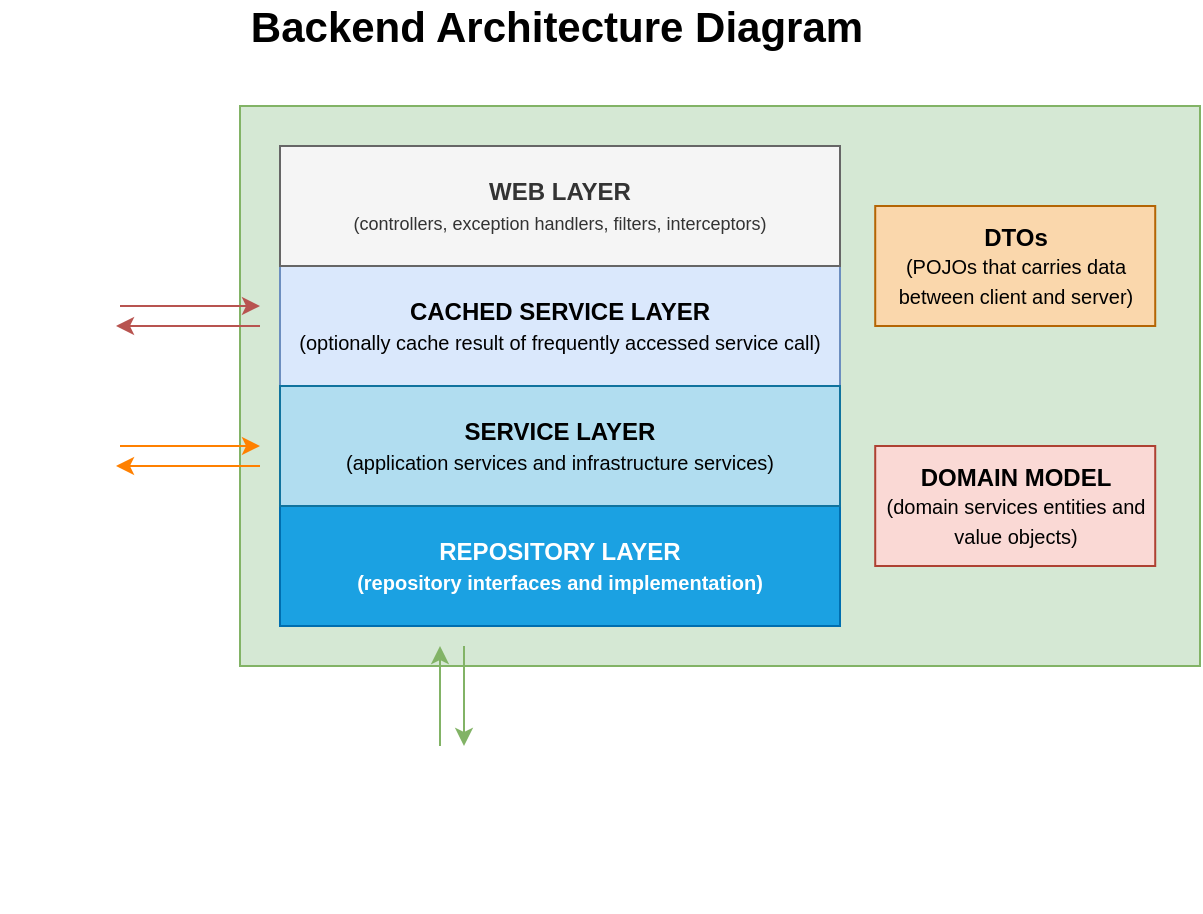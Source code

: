 <mxfile version="13.7.9" type="device"><diagram id="RBhJktNMPiMLyPZO4eDx" name="Page-1"><mxGraphModel dx="1566" dy="1059" grid="1" gridSize="10" guides="1" tooltips="1" connect="1" arrows="1" fold="1" page="1" pageScale="1" pageWidth="827" pageHeight="1169" math="0" shadow="0"><root><mxCell id="0"/><mxCell id="1" parent="0"/><mxCell id="pQHE0f_BFGnwooMeUVJS-54" value="" style="rounded=0;whiteSpace=wrap;html=1;fillColor=#d5e8d4;strokeColor=#82b366;" parent="1" vertex="1"><mxGeometry x="340" y="220" width="480" height="280" as="geometry"/></mxCell><mxCell id="pQHE0f_BFGnwooMeUVJS-1" value="&lt;b&gt;CACHED SERVICE LAYER&lt;/b&gt;&lt;br&gt;&lt;font style=&quot;font-size: 10px&quot;&gt;(optionally cache result of frequently accessed service call)&lt;/font&gt;" style="rounded=0;whiteSpace=wrap;html=1;fillColor=#dae8fc;strokeColor=#6c8ebf;" parent="1" vertex="1"><mxGeometry x="360" y="300" width="280" height="60" as="geometry"/></mxCell><mxCell id="pQHE0f_BFGnwooMeUVJS-2" value="&lt;b&gt;REPOSITORY LAYER&lt;br&gt;&lt;font style=&quot;font-size: 10px&quot;&gt;(repository interfaces and implementation)&lt;/font&gt;&lt;br&gt;&lt;/b&gt;" style="rounded=0;whiteSpace=wrap;html=1;fillColor=#1ba1e2;strokeColor=#006EAF;fontColor=#ffffff;" parent="1" vertex="1"><mxGeometry x="360" y="420" width="280" height="60" as="geometry"/></mxCell><mxCell id="pQHE0f_BFGnwooMeUVJS-3" value="&lt;b&gt;WEB LAYER&lt;/b&gt;&lt;br&gt;&lt;font style=&quot;font-size: 9px&quot;&gt;(controllers, exception handlers, filters, interceptors)&lt;/font&gt;" style="whiteSpace=wrap;html=1;fillColor=#f5f5f5;strokeColor=#666666;fontColor=#333333;" parent="1" vertex="1"><mxGeometry x="360" y="240" width="280" height="60" as="geometry"/></mxCell><mxCell id="pQHE0f_BFGnwooMeUVJS-4" value="&lt;b&gt;DTOs&lt;/b&gt;&lt;br&gt;&lt;div style=&quot;text-align: center&quot;&gt;&lt;font style=&quot;font-size: 10px&quot;&gt;(POJOs that carries data between client and server)&lt;/font&gt;&lt;/div&gt;" style="whiteSpace=wrap;html=1;fillColor=#fad7ac;strokeColor=#b46504;" parent="1" vertex="1"><mxGeometry x="657.61" y="270" width="140" height="60" as="geometry"/></mxCell><mxCell id="pQHE0f_BFGnwooMeUVJS-5" value="&lt;b&gt;DOMAIN MODEL&lt;br&gt;&lt;/b&gt;&lt;font style=&quot;font-size: 10px&quot;&gt;(domain services entities and value objects)&lt;/font&gt;" style="whiteSpace=wrap;html=1;fillColor=#fad9d5;strokeColor=#ae4132;" parent="1" vertex="1"><mxGeometry x="657.61" y="390" width="140" height="60" as="geometry"/></mxCell><mxCell id="pQHE0f_BFGnwooMeUVJS-14" value="" style="shape=image;imageAspect=0;aspect=fixed;verticalLabelPosition=bottom;verticalAlign=top;image=https://getdrawings.com/free-icon/mongodb-icon-62.png;" parent="1" vertex="1"><mxGeometry x="414" y="546" width="77" height="77" as="geometry"/></mxCell><mxCell id="pQHE0f_BFGnwooMeUVJS-21" value="&lt;b&gt;SERVICE LAYER&lt;/b&gt;&lt;br&gt;&lt;font style=&quot;font-size: 10px&quot;&gt;(application services and infrastructure services)&lt;/font&gt;" style="rounded=0;whiteSpace=wrap;html=1;fillColor=#b1ddf0;strokeColor=#10739e;" parent="1" vertex="1"><mxGeometry x="360" y="360" width="280" height="60" as="geometry"/></mxCell><mxCell id="pQHE0f_BFGnwooMeUVJS-26" value="" style="shape=image;imageAspect=0;aspect=fixed;verticalLabelPosition=bottom;verticalAlign=top;image=https://cdn4.iconfinder.com/data/icons/redis-2/1451/Untitled-2-512.png;" parent="1" vertex="1"><mxGeometry x="220" y="306" width="48" height="48" as="geometry"/></mxCell><mxCell id="pQHE0f_BFGnwooMeUVJS-36" value="" style="shape=image;imageAspect=0;aspect=fixed;verticalLabelPosition=bottom;verticalAlign=top;image=https://cdn.iconscout.com/icon/free/png-256/rabbitmq-282296.png;" parent="1" vertex="1"><mxGeometry x="220" y="366" width="48" height="48" as="geometry"/></mxCell><mxCell id="pQHE0f_BFGnwooMeUVJS-43" value="" style="endArrow=classic;html=1;fillColor=#f8cecc;strokeColor=#b85450;" parent="1" edge="1"><mxGeometry width="50" height="50" relative="1" as="geometry"><mxPoint x="280" y="320" as="sourcePoint"/><mxPoint x="350" y="320" as="targetPoint"/></mxGeometry></mxCell><mxCell id="pQHE0f_BFGnwooMeUVJS-45" value="" style="endArrow=classic;html=1;fillColor=#f8cecc;strokeColor=#b85450;" parent="1" edge="1"><mxGeometry width="50" height="50" relative="1" as="geometry"><mxPoint x="350" y="330" as="sourcePoint"/><mxPoint x="278" y="330" as="targetPoint"/></mxGeometry></mxCell><mxCell id="pQHE0f_BFGnwooMeUVJS-47" value="" style="endArrow=classic;html=1;fillColor=#f8cecc;strokeColor=#FF8000;" parent="1" edge="1"><mxGeometry width="50" height="50" relative="1" as="geometry"><mxPoint x="280" y="390" as="sourcePoint"/><mxPoint x="350" y="390" as="targetPoint"/></mxGeometry></mxCell><mxCell id="pQHE0f_BFGnwooMeUVJS-48" value="" style="endArrow=classic;html=1;fillColor=#f8cecc;strokeColor=#FF8000;" parent="1" edge="1"><mxGeometry width="50" height="50" relative="1" as="geometry"><mxPoint x="350" y="400" as="sourcePoint"/><mxPoint x="278" y="400" as="targetPoint"/></mxGeometry></mxCell><mxCell id="pQHE0f_BFGnwooMeUVJS-49" value="" style="endArrow=classic;html=1;fillColor=#d5e8d4;strokeColor=#82b366;" parent="1" edge="1"><mxGeometry width="50" height="50" relative="1" as="geometry"><mxPoint x="452" y="490" as="sourcePoint"/><mxPoint x="452" y="540" as="targetPoint"/></mxGeometry></mxCell><mxCell id="pQHE0f_BFGnwooMeUVJS-50" value="" style="endArrow=classic;html=1;fillColor=#d5e8d4;strokeColor=#82b366;" parent="1" edge="1"><mxGeometry width="50" height="50" relative="1" as="geometry"><mxPoint x="440" y="540" as="sourcePoint"/><mxPoint x="440" y="490" as="targetPoint"/></mxGeometry></mxCell><mxCell id="pQHE0f_BFGnwooMeUVJS-53" value="&lt;font size=&quot;1&quot;&gt;&lt;b style=&quot;font-size: 21px&quot;&gt;Backend Architecture Diagram&lt;/b&gt;&lt;/font&gt;" style="text;html=1;align=center;verticalAlign=middle;resizable=0;points=[];autosize=1;" parent="1" vertex="1"><mxGeometry x="337.61" y="170" width="320" height="20" as="geometry"/></mxCell><mxCell id="pQHE0f_BFGnwooMeUVJS-59" value="" style="shape=image;imageAspect=0;aspect=fixed;verticalLabelPosition=bottom;verticalAlign=top;image=https://upload.wikimedia.org/wikipedia/commons/thumb/4/44/Spring_Framework_Logo_2018.svg/800px-Spring_Framework_Logo_2018.svg.png;" parent="1" vertex="1"><mxGeometry x="710" y="464.85" width="97.61" height="25.15" as="geometry"/></mxCell></root></mxGraphModel></diagram></mxfile>